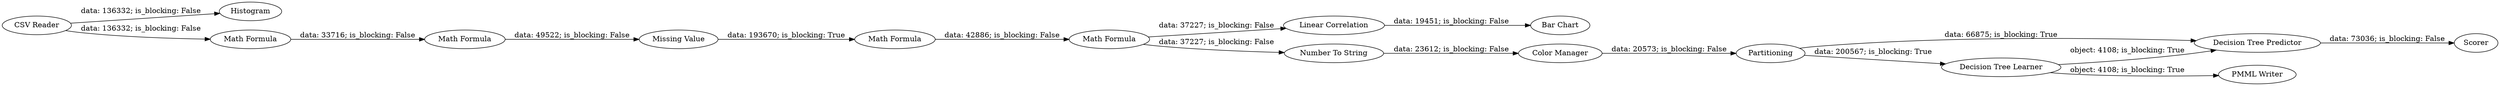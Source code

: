 digraph {
	"5210626957508709291_11" [label=Histogram]
	"5210626957508709291_7" [label=Scorer]
	"5210626957508709291_21" [label="Linear Correlation"]
	"5210626957508709291_14" [label="Math Formula"]
	"5210626957508709291_6" [label="Decision Tree Predictor"]
	"5210626957508709291_1" [label="CSV Reader"]
	"5210626957508709291_13" [label="Math Formula"]
	"5210626957508709291_10" [label="Math Formula"]
	"5210626957508709291_23" [label="Bar Chart"]
	"5210626957508709291_5" [label="Decision Tree Learner"]
	"5210626957508709291_4" [label=Partitioning]
	"5210626957508709291_8" [label="PMML Writer"]
	"5210626957508709291_3" [label="Color Manager"]
	"5210626957508709291_2" [label="Number To String"]
	"5210626957508709291_20" [label="Missing Value"]
	"5210626957508709291_15" [label="Math Formula"]
	"5210626957508709291_3" -> "5210626957508709291_4" [label="data: 20573; is_blocking: False"]
	"5210626957508709291_2" -> "5210626957508709291_3" [label="data: 23612; is_blocking: False"]
	"5210626957508709291_21" -> "5210626957508709291_23" [label="data: 19451; is_blocking: False"]
	"5210626957508709291_20" -> "5210626957508709291_14" [label="data: 193670; is_blocking: True"]
	"5210626957508709291_15" -> "5210626957508709291_21" [label="data: 37227; is_blocking: False"]
	"5210626957508709291_1" -> "5210626957508709291_11" [label="data: 136332; is_blocking: False"]
	"5210626957508709291_4" -> "5210626957508709291_5" [label="data: 200567; is_blocking: True"]
	"5210626957508709291_1" -> "5210626957508709291_10" [label="data: 136332; is_blocking: False"]
	"5210626957508709291_6" -> "5210626957508709291_7" [label="data: 73036; is_blocking: False"]
	"5210626957508709291_5" -> "5210626957508709291_8" [label="object: 4108; is_blocking: True"]
	"5210626957508709291_13" -> "5210626957508709291_20" [label="data: 49522; is_blocking: False"]
	"5210626957508709291_10" -> "5210626957508709291_13" [label="data: 33716; is_blocking: False"]
	"5210626957508709291_4" -> "5210626957508709291_6" [label="data: 66875; is_blocking: True"]
	"5210626957508709291_5" -> "5210626957508709291_6" [label="object: 4108; is_blocking: True"]
	"5210626957508709291_14" -> "5210626957508709291_15" [label="data: 42886; is_blocking: False"]
	"5210626957508709291_15" -> "5210626957508709291_2" [label="data: 37227; is_blocking: False"]
	rankdir=LR
}
